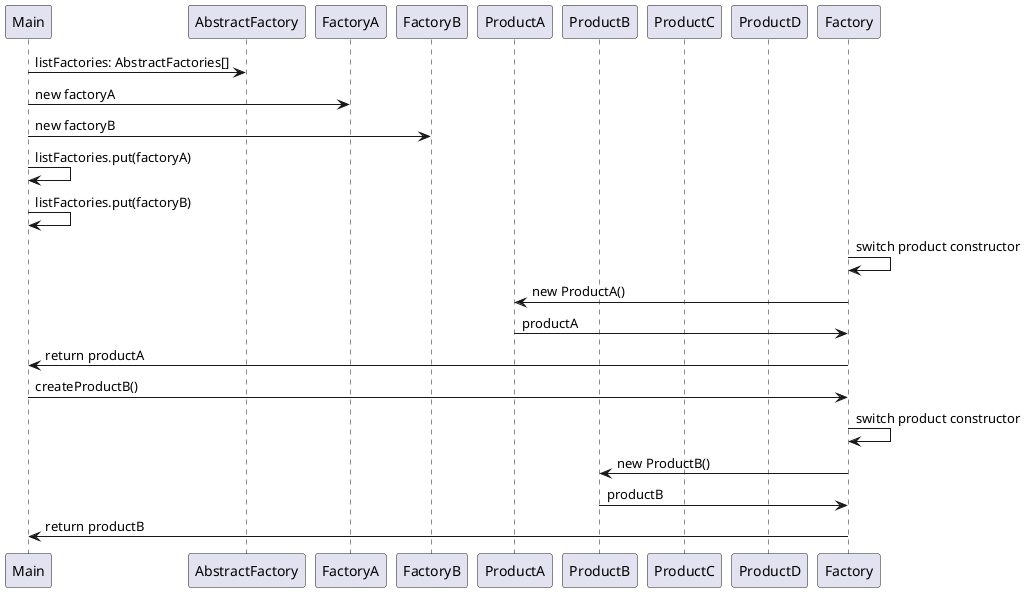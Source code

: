 @startuml "AbstractFactory Pattern"

participant Main /'  '/

participant AbstractFactory /'  '/
participant FactoryA /'  '/
participant FactoryB /'  '/

participant ProductA /'  '/
participant ProductB /'  '/


participant ProductC /'  '/
participant ProductD /'  '/


Main -> AbstractFactory: listFactories: AbstractFactories[]
Main -> FactoryA: new factoryA 
Main -> FactoryB: new factoryB
Main -> Main: listFactories.put(factoryA)
Main -> Main: listFactories.put(factoryB)
Factory -> Factory: switch product constructor
Factory -> ProductA: new ProductA()
ProductA -> Factory: productA
Factory -> Main: return productA

Main -> Factory: createProductB()
Factory -> Factory: switch product constructor
Factory -> ProductB: new ProductB()
ProductB -> Factory: productB
Factory -> Main: return productB

@enduml